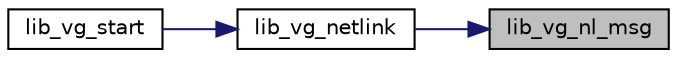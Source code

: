 digraph "lib_vg_nl_msg"
{
 // INTERACTIVE_SVG=YES
 // LATEX_PDF_SIZE
  bgcolor="transparent";
  edge [fontname="Helvetica",fontsize="10",labelfontname="Helvetica",labelfontsize="10"];
  node [fontname="Helvetica",fontsize="10",shape=record];
  rankdir="RL";
  Node1 [label="lib_vg_nl_msg",height=0.2,width=0.4,color="black", fillcolor="grey75", style="filled", fontcolor="black",tooltip=" "];
  Node1 -> Node2 [dir="back",color="midnightblue",fontsize="10",style="solid",fontname="Helvetica"];
  Node2 [label="lib_vg_netlink",height=0.2,width=0.4,color="black",URL="$d0/d1e/lib__vsrc__guard_8c.html#ab4befb4aa8ca5c10fc6b4447e0044335",tooltip=" "];
  Node2 -> Node3 [dir="back",color="midnightblue",fontsize="10",style="solid",fontname="Helvetica"];
  Node3 [label="lib_vg_start",height=0.2,width=0.4,color="black",URL="$d8/dab/group__VSRC__GUARD__FUNCTION__GROUP.html#ga555a1854e78bf261b3aa0688b5a12424",tooltip=" "];
}
